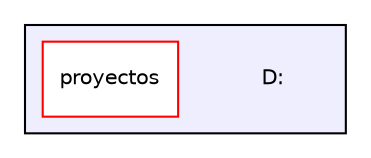 digraph "D:" {
  compound=true
  node [ fontsize="10", fontname="Helvetica"];
  edge [ labelfontsize="10", labelfontname="Helvetica"];
  subgraph clusterdir_275089585c7fc1b5fd5d7d42c69cb1da {
    graph [ bgcolor="#eeeeff", pencolor="black", label="" URL="dir_275089585c7fc1b5fd5d7d42c69cb1da.html"];
    dir_275089585c7fc1b5fd5d7d42c69cb1da [shape=plaintext label="D:"];
    dir_648564f27312f2065c7e7539bc8807bb [shape=box label="proyectos" color="red" fillcolor="white" style="filled" URL="dir_648564f27312f2065c7e7539bc8807bb.html"];
  }
}
